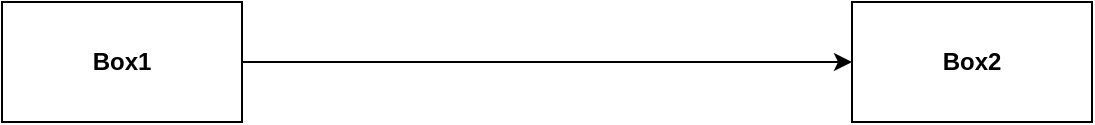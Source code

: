 <mxfile version="24.7.5">
  <diagram name="Page-1" id="gSvx5EAkvXAD-h_hS2W-">
    <mxGraphModel dx="768" dy="858" grid="1" gridSize="10" guides="1" tooltips="1" connect="1" arrows="1" fold="1" page="1" pageScale="1" pageWidth="850" pageHeight="1100" math="0" shadow="0">
      <root>
        <mxCell id="0" />
        <mxCell id="1" parent="0" />
        <mxCell id="a27qJfLpKcBF2BNCpUjK-7" style="edgeStyle=orthogonalEdgeStyle;rounded=0;orthogonalLoop=1;jettySize=auto;html=1;entryX=0;entryY=0.5;entryDx=0;entryDy=0;startArrow=none;startFill=0;endArrow=classic;endFill=1;" edge="1" parent="1" source="lhThRW1qFmIfoGdEgWjt-1" target="lhThRW1qFmIfoGdEgWjt-2">
          <mxGeometry relative="1" as="geometry" />
        </mxCell>
        <mxCell id="lhThRW1qFmIfoGdEgWjt-1" value="&lt;b&gt;Box1&lt;/b&gt;" style="rounded=0;whiteSpace=wrap;html=1;" parent="1" vertex="1">
          <mxGeometry y="600" width="120" height="60" as="geometry" />
        </mxCell>
        <mxCell id="lhThRW1qFmIfoGdEgWjt-2" value="&lt;b&gt;Box2&lt;/b&gt;" style="rounded=0;whiteSpace=wrap;html=1;" parent="1" vertex="1">
          <mxGeometry x="425" y="600" width="120" height="60" as="geometry" />
        </mxCell>
      </root>
    </mxGraphModel>
  </diagram>
</mxfile>
